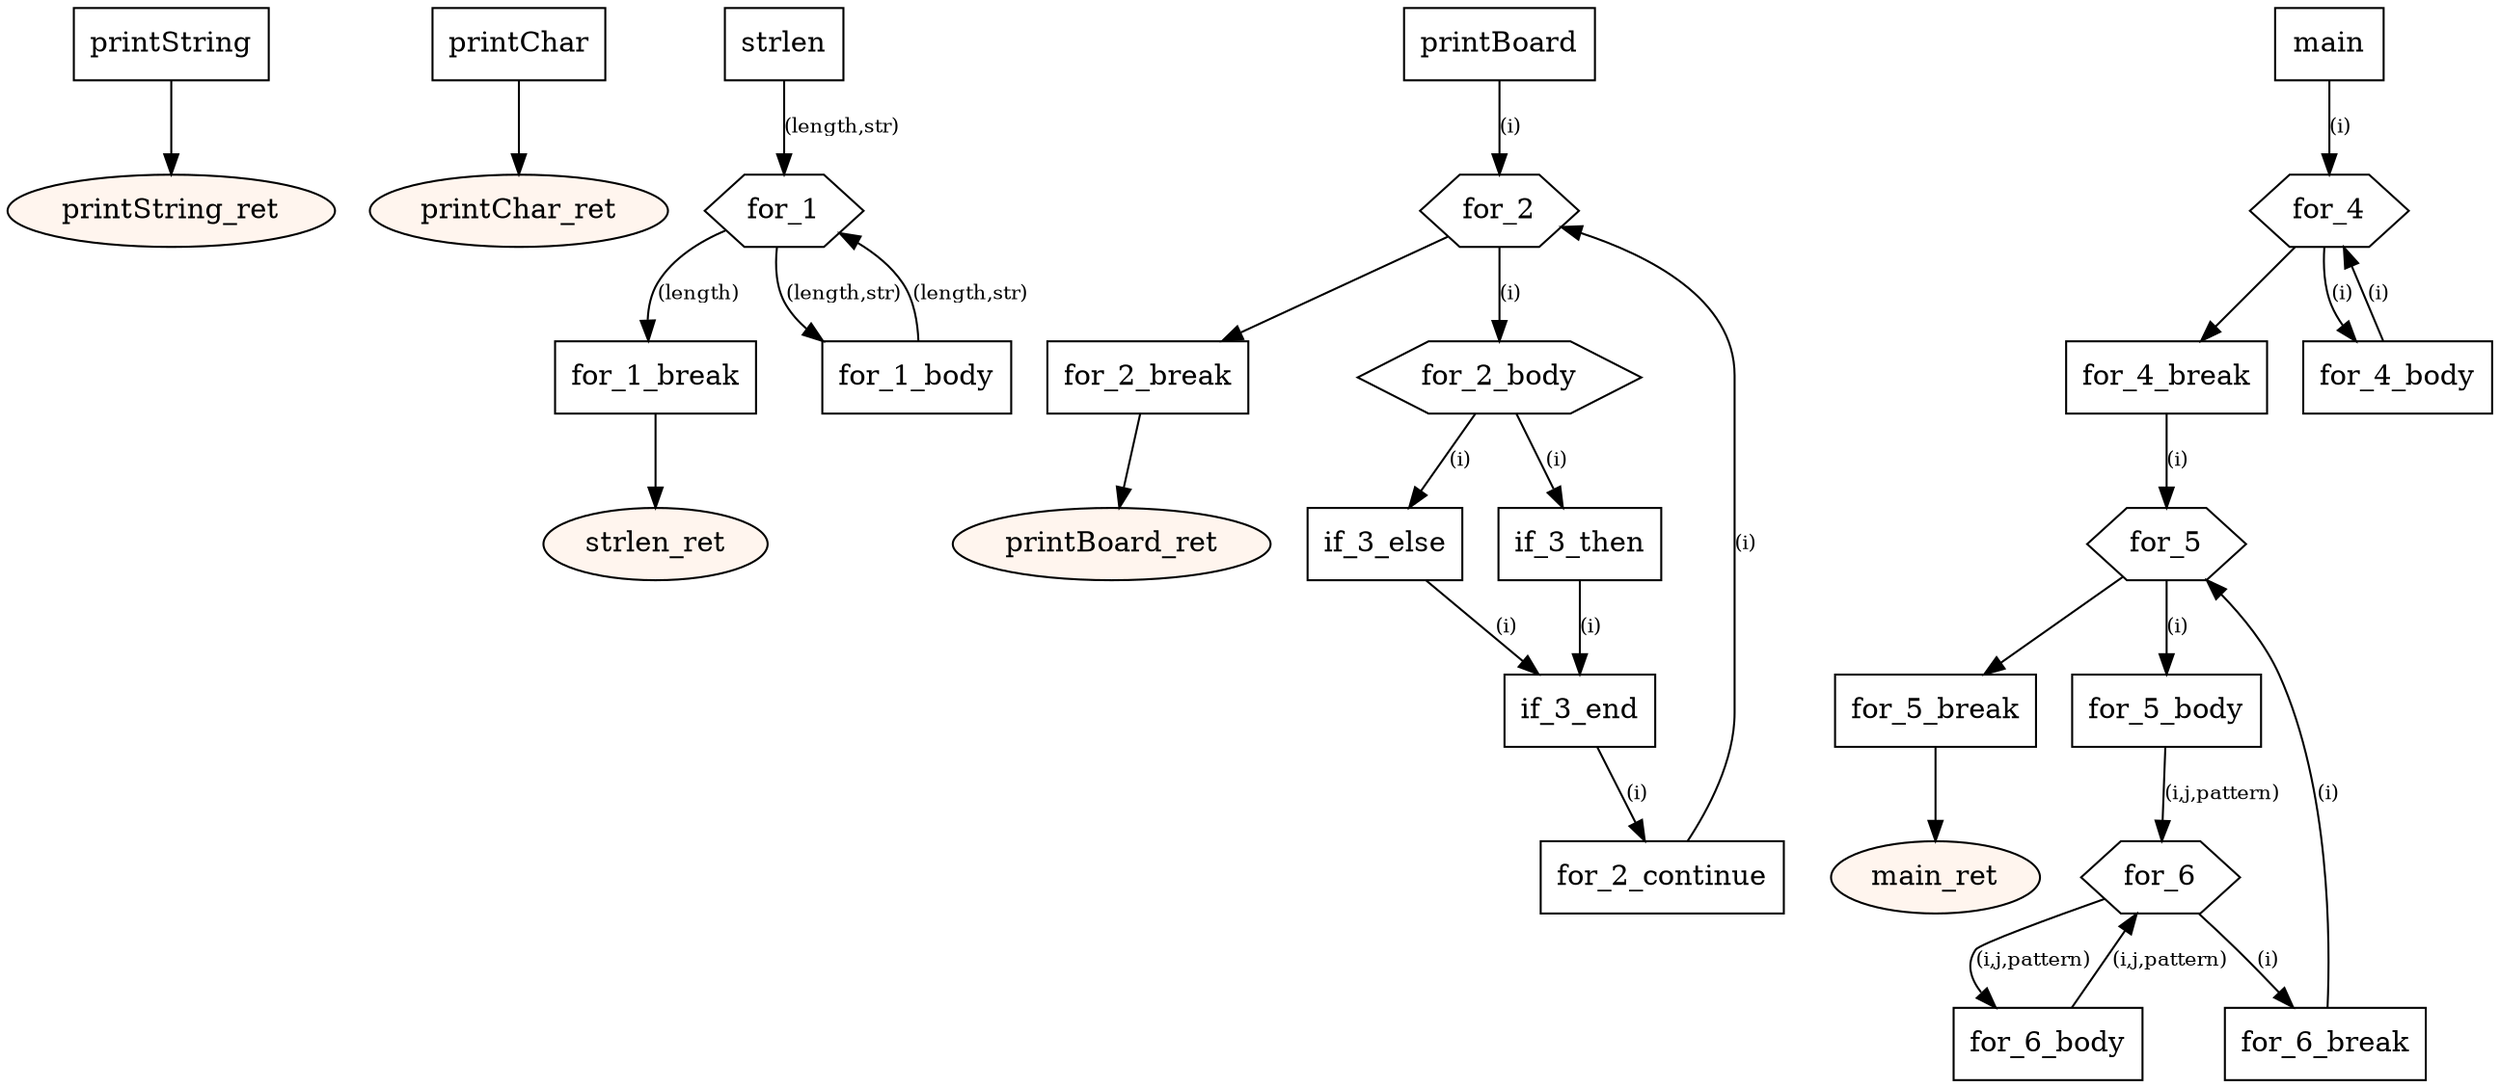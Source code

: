 digraph program {
	edge[fontsize="10pt"];
	subgraph fn_printString {
		BasicBlock_0_printString [label="printString",shape=box];
		BasicBlock_0_printString -> BasicBlock_0_printString_ret;
		BasicBlock_0_printString_ret [label="printString_ret",shape=oval,style=filled,fillcolor="#fff5ee"];
	}
	subgraph fn_printChar {
		BasicBlock_1_printChar [label="printChar",shape=box];
		BasicBlock_1_printChar -> BasicBlock_1_printChar_ret;
		BasicBlock_1_printChar_ret [label="printChar_ret",shape=oval,style=filled,fillcolor="#fff5ee"];
	}
	subgraph fn_strlen {
		BasicBlock_2_strlen [label="strlen",shape=box];
		BasicBlock_2_strlen -> BasicBlock_2_for_1 [label="(length,str)"];
		BasicBlock_2_for_1 [label="for_1",shape=hexagon];
		BasicBlock_2_for_1 -> BasicBlock_2_for_1_break [label="(length)"];
		BasicBlock_2_for_1 -> BasicBlock_2_for_1_body [label="(length,str)"];
		BasicBlock_2_for_1_body [label="for_1_body",shape=box];
		BasicBlock_2_for_1_body -> BasicBlock_2_for_1 [label="(length,str)"];
		BasicBlock_2_for_1_break [label="for_1_break",shape=box];
		BasicBlock_2_for_1_break -> BasicBlock_2_strlen_ret;
		BasicBlock_2_strlen_ret [label="strlen_ret",shape=oval,style=filled,fillcolor="#fff5ee"];
	}
	subgraph fn_printBoard {
		BasicBlock_3_printBoard [label="printBoard",shape=box];
		BasicBlock_3_printBoard -> BasicBlock_3_for_2 [label="(i)"];
		BasicBlock_3_for_2 [label="for_2",shape=hexagon];
		BasicBlock_3_for_2 -> BasicBlock_3_for_2_break;
		BasicBlock_3_for_2 -> BasicBlock_3_for_2_body [label="(i)"];
		BasicBlock_3_for_2_body [label="for_2_body",shape=hexagon];
		BasicBlock_3_for_2_body -> BasicBlock_3_if_3_else [label="(i)"];
		BasicBlock_3_for_2_body -> BasicBlock_3_if_3_then [label="(i)"];
		BasicBlock_3_if_3_then [label="if_3_then",shape=box];
		BasicBlock_3_if_3_then -> BasicBlock_3_if_3_end [label="(i)"];
		BasicBlock_3_if_3_else [label="if_3_else",shape=box];
		BasicBlock_3_if_3_else -> BasicBlock_3_if_3_end [label="(i)"];
		BasicBlock_3_if_3_end [label="if_3_end",shape=box];
		BasicBlock_3_if_3_end -> BasicBlock_3_for_2_continue [label="(i)"];
		BasicBlock_3_for_2_continue [label="for_2_continue",shape=box];
		BasicBlock_3_for_2_continue -> BasicBlock_3_for_2 [label="(i)"];
		BasicBlock_3_for_2_break [label="for_2_break",shape=box];
		BasicBlock_3_for_2_break -> BasicBlock_3_printBoard_ret;
		BasicBlock_3_printBoard_ret [label="printBoard_ret",shape=oval,style=filled,fillcolor="#fff5ee"];
	}
	subgraph fn_main {
		BasicBlock_4_main [label="main",shape=box];
		BasicBlock_4_main -> BasicBlock_4_for_4 [label="(i)"];
		BasicBlock_4_for_4 [label="for_4",shape=hexagon];
		BasicBlock_4_for_4 -> BasicBlock_4_for_4_break;
		BasicBlock_4_for_4 -> BasicBlock_4_for_4_body [label="(i)"];
		BasicBlock_4_for_4_body [label="for_4_body",shape=box];
		BasicBlock_4_for_4_body -> BasicBlock_4_for_4 [label="(i)"];
		BasicBlock_4_for_4_break [label="for_4_break",shape=box];
		BasicBlock_4_for_4_break -> BasicBlock_4_for_5 [label="(i)"];
		BasicBlock_4_for_5 [label="for_5",shape=hexagon];
		BasicBlock_4_for_5 -> BasicBlock_4_for_5_break;
		BasicBlock_4_for_5 -> BasicBlock_4_for_5_body [label="(i)"];
		BasicBlock_4_for_5_body [label="for_5_body",shape=box];
		BasicBlock_4_for_5_body -> BasicBlock_4_for_6 [label="(i,j,pattern)"];
		BasicBlock_4_for_6 [label="for_6",shape=hexagon];
		BasicBlock_4_for_6 -> BasicBlock_4_for_6_break [label="(i)"];
		BasicBlock_4_for_6 -> BasicBlock_4_for_6_body [label="(i,j,pattern)"];
		BasicBlock_4_for_6_body [label="for_6_body",shape=box];
		BasicBlock_4_for_6_body -> BasicBlock_4_for_6 [label="(i,j,pattern)"];
		BasicBlock_4_for_6_break [label="for_6_break",shape=box];
		BasicBlock_4_for_6_break -> BasicBlock_4_for_5 [label="(i)"];
		BasicBlock_4_for_5_break [label="for_5_break",shape=box];
		BasicBlock_4_for_5_break -> BasicBlock_4_main_ret;
		BasicBlock_4_main_ret [label="main_ret",shape=oval,style=filled,fillcolor="#fff5ee"];
	}
}
